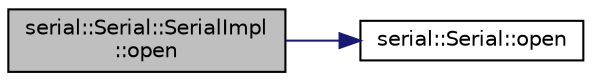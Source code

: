 digraph "serial::Serial::SerialImpl::open"
{
 // LATEX_PDF_SIZE
  edge [fontname="Helvetica",fontsize="10",labelfontname="Helvetica",labelfontsize="10"];
  node [fontname="Helvetica",fontsize="10",shape=record];
  rankdir="LR";
  Node1 [label="serial::Serial::SerialImpl\l::open",height=0.2,width=0.4,color="black", fillcolor="grey75", style="filled", fontcolor="black",tooltip=" "];
  Node1 -> Node2 [color="midnightblue",fontsize="10",style="solid",fontname="Helvetica"];
  Node2 [label="serial::Serial::open",height=0.2,width=0.4,color="black", fillcolor="white", style="filled",URL="$classserial_1_1_serial.html#af3644ed1a9d899b70e9d63bb9b808d62",tooltip=" "];
}
